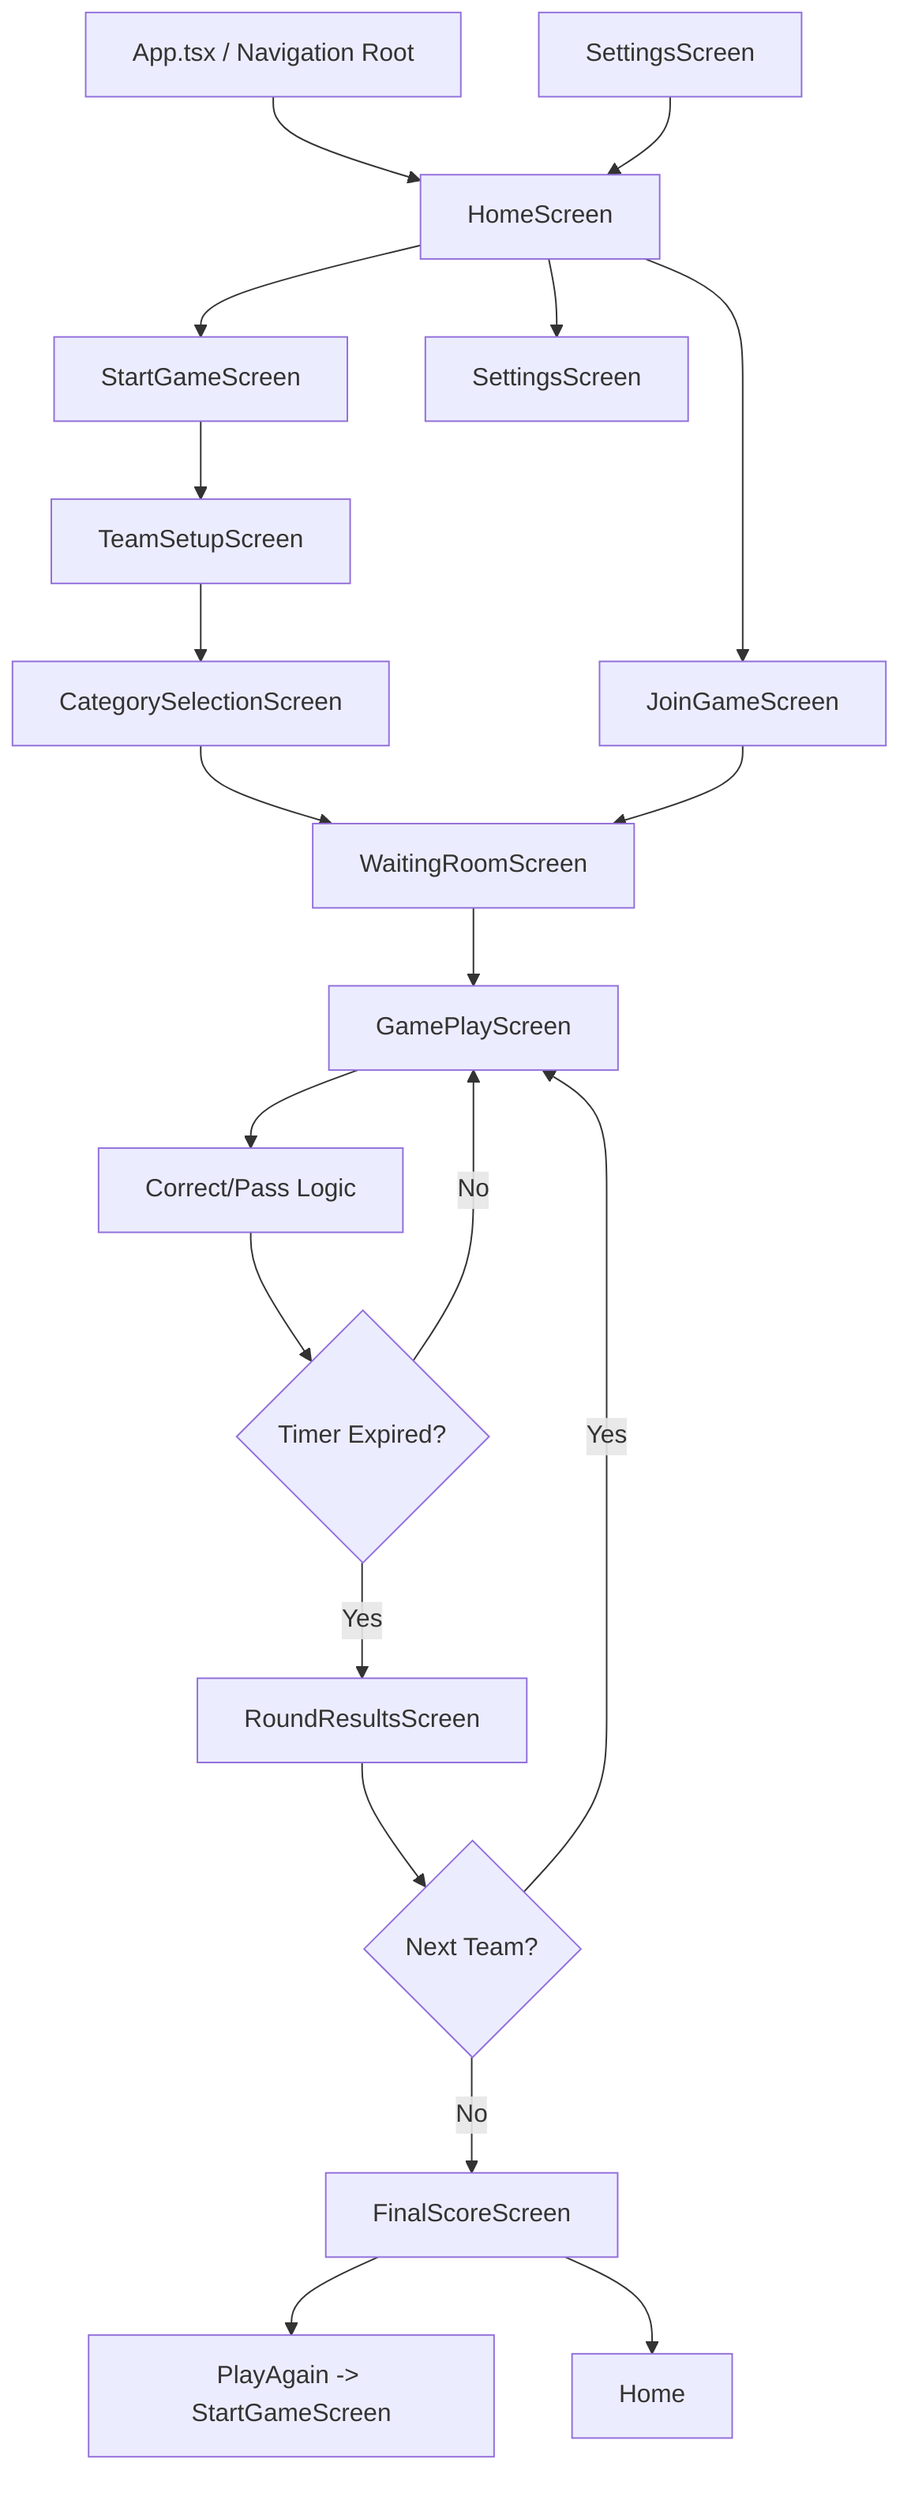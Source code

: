 flowchart TD
    A[App.tsx / Navigation Root] --> B[HomeScreen]
    
    B --> C1[StartGameScreen]
    B --> C2[JoinGameScreen]
    B --> C3[SettingsScreen]

    C1 --> D[TeamSetupScreen]
    D --> E[CategorySelectionScreen]
    E --> F[WaitingRoomScreen]
    F --> G[GamePlayScreen]

    C2 --> F 

    G --> H1[Correct/Pass Logic]
    H1 --> H2{Timer Expired?}
    H2 -->|No| G
    H2 -->|Yes| I[RoundResultsScreen]

    I --> J{Next Team?}
    J -->|Yes| G
    J -->|No| K[FinalScoreScreen]

    K --> L1[PlayAgain -> StartGameScreen]
    K --> L2[Home]

    SettingsScreen --> B